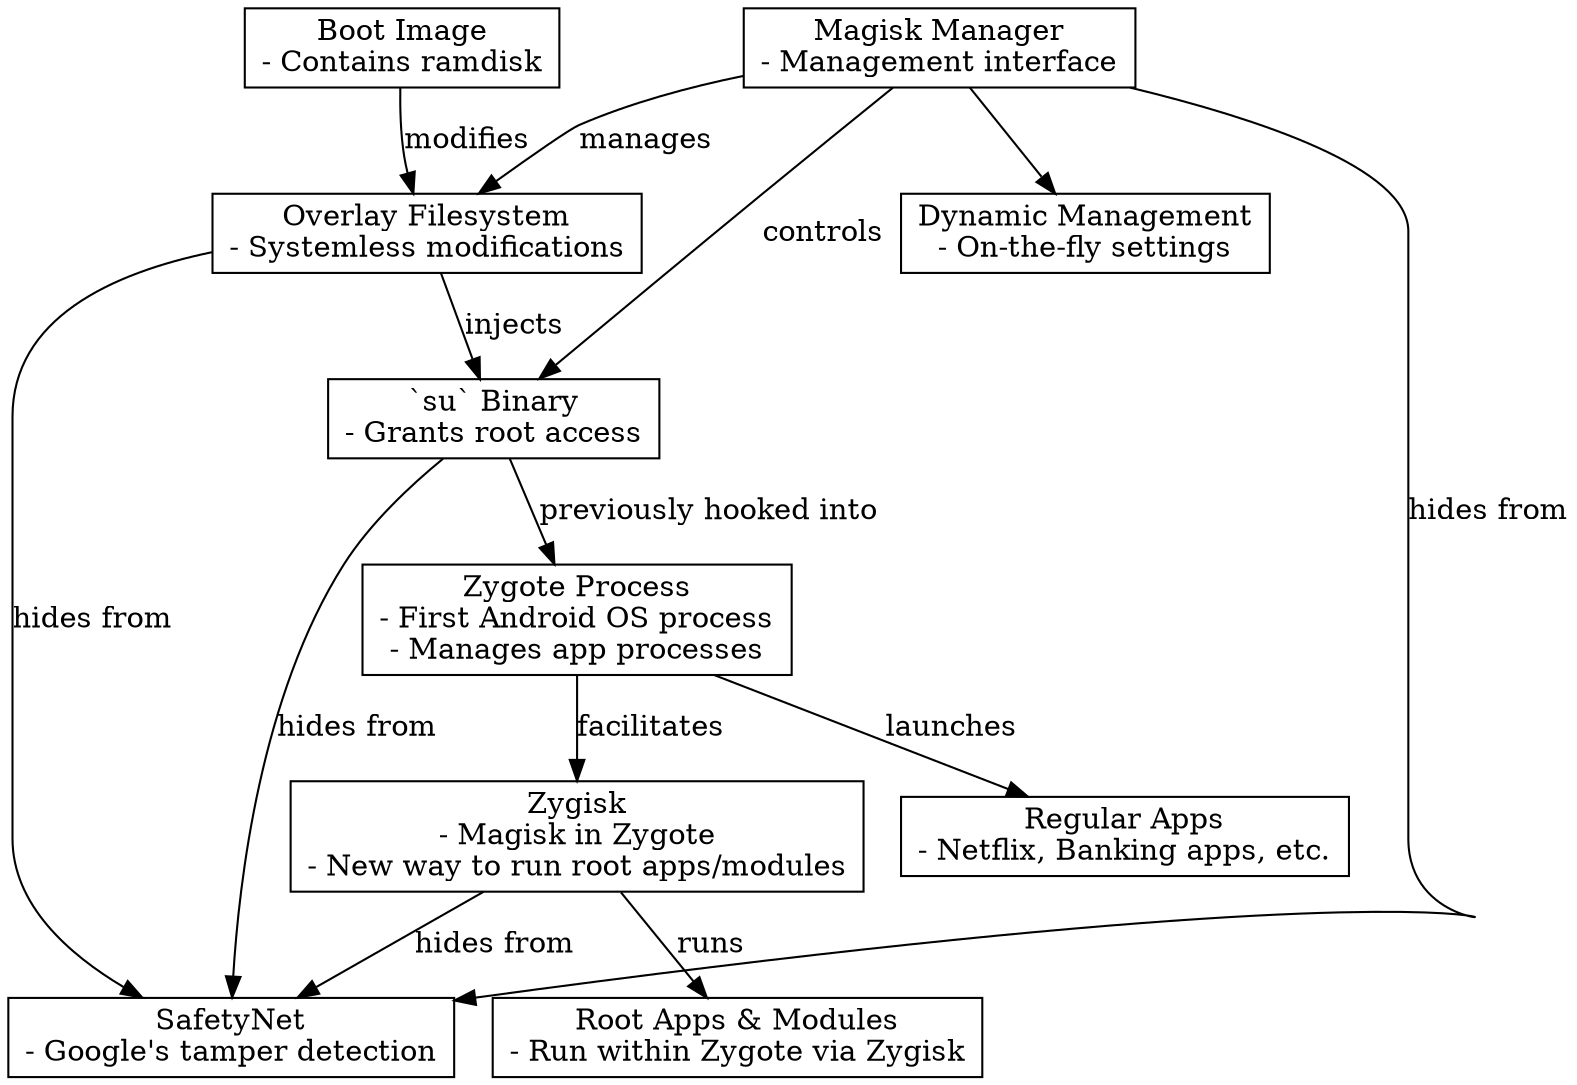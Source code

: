 digraph magisk_architecture {
    rankdir=TB; // Top to Bottom direction
    node [shape=box];

    // Nodes definition
    boot_image [label="Boot Image\n- Contains ramdisk"];
    overlay_fs [label="Overlay Filesystem\n- Systemless modifications"];
    su_binary [label="`su` Binary\n- Grants root access"];
    manager [label="Magisk Manager\n- Management interface"];
    zygote [label="Zygote Process\n- First Android OS process\n- Manages app processes"];
    zygisk [label="Zygisk\n- Magisk in Zygote\n- New way to run root apps/modules"];
    apps [label="Regular Apps\n- Netflix, Banking apps, etc."];
    root_apps [label="Root Apps & Modules\n- Run within Zygote via Zygisk"];
    dynamic_mgmt [label="Dynamic Management\n- On-the-fly settings"];
    safetynet [label="SafetyNet\n- Google's tamper detection"];

    // Edges definition
    boot_image -> overlay_fs [label="modifies"];
    overlay_fs -> su_binary [label="injects"];
    manager -> su_binary [label="controls"];
    manager -> dynamic_mgmt;
    manager -> overlay_fs [label="manages"];
    su_binary -> zygote [label="previously hooked into"];
    zygote -> apps [label="launches"];
    zygote -> zygisk [label="facilitates"];
    zygisk -> root_apps [label="runs"];
    overlay_fs -> safetynet [label="hides from"];
    su_binary -> safetynet [label="hides from"];
    manager -> safetynet [label="hides from"];
    zygisk -> safetynet [label="hides from"];
}
